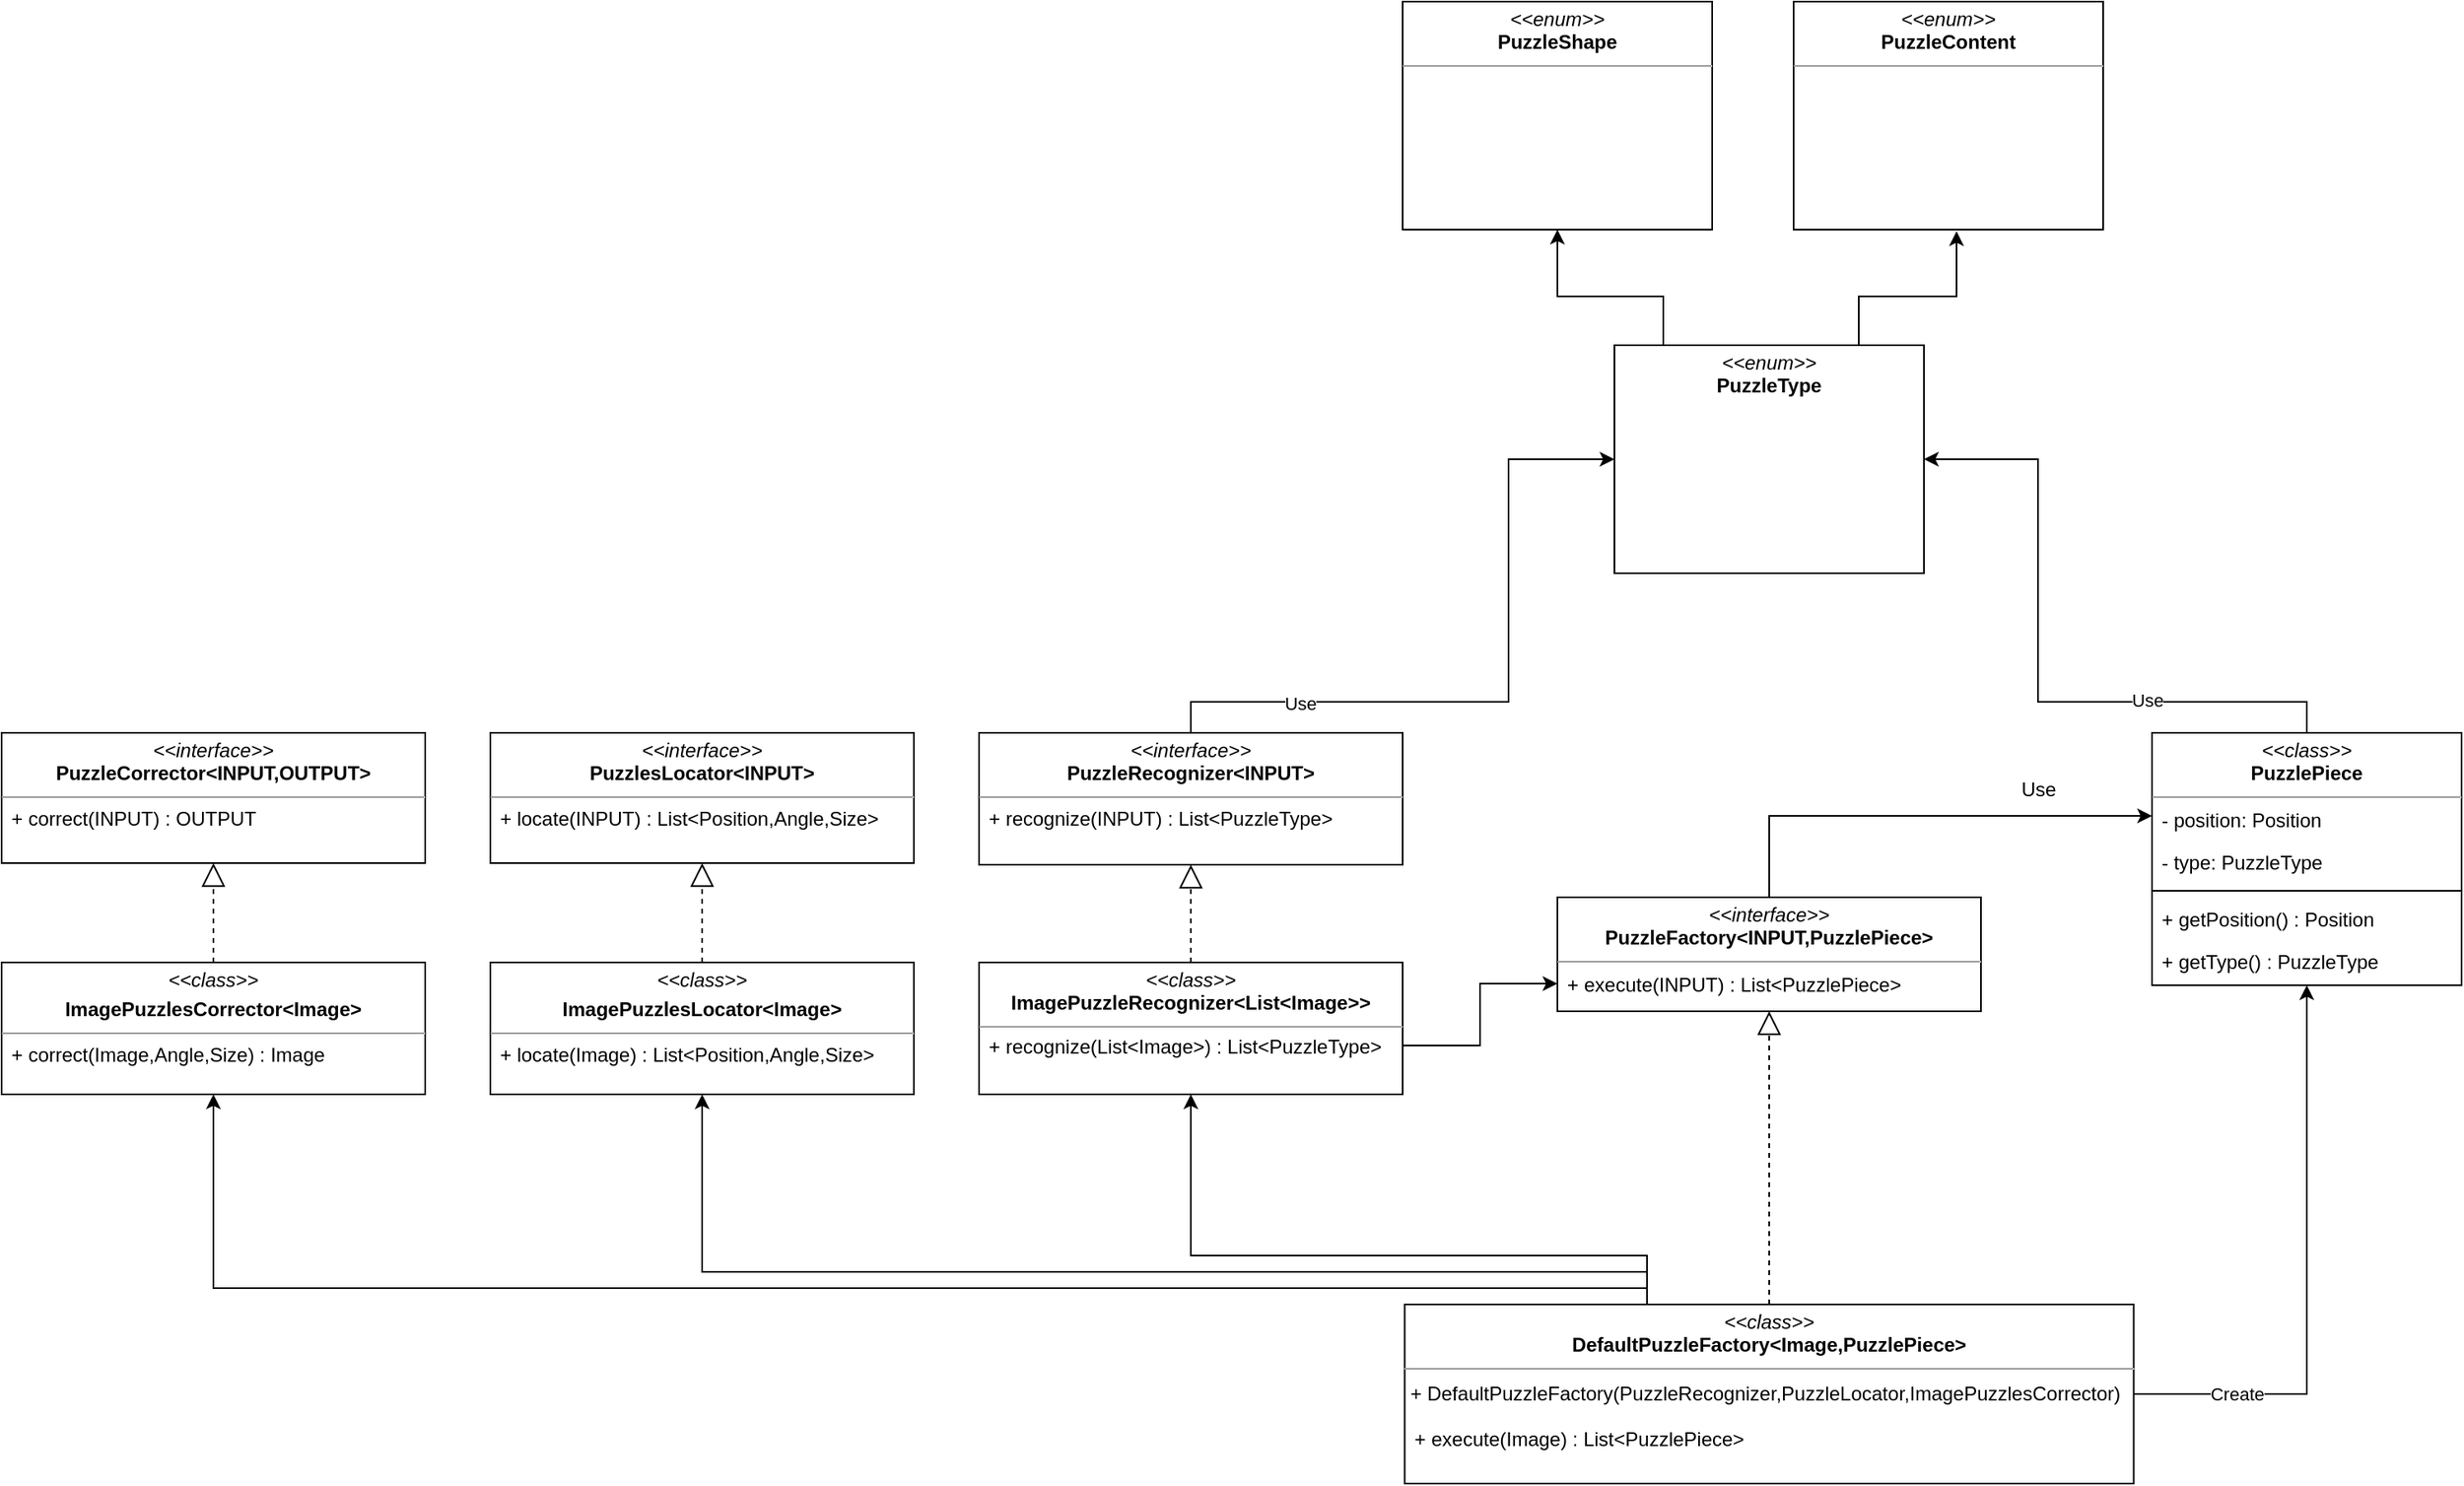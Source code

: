 <mxfile version="15.8.7" type="device" pages="2"><diagram name="object" id="c4acf3e9-155e-7222-9cf6-157b1a14988f"><mxGraphModel dx="3122" dy="1965" grid="1" gridSize="10" guides="1" tooltips="1" connect="1" arrows="1" fold="1" page="1" pageScale="1" pageWidth="850" pageHeight="1100" background="none" math="0" shadow="0"><root><mxCell id="0"/><mxCell id="1" parent="0"/><mxCell id="oeRCzLOTtPUETflYVEnS-108" style="edgeStyle=orthogonalEdgeStyle;rounded=0;orthogonalLoop=1;jettySize=auto;html=1;entryX=1;entryY=0.5;entryDx=0;entryDy=0;" parent="1" target="oeRCzLOTtPUETflYVEnS-70" edge="1"><mxGeometry relative="1" as="geometry"><mxPoint x="455" y="180" as="sourcePoint"/><Array as="points"><mxPoint x="455" y="160"/><mxPoint x="290" y="160"/><mxPoint x="290" y="11"/></Array></mxGeometry></mxCell><mxCell id="oeRCzLOTtPUETflYVEnS-109" value="Use" style="edgeLabel;html=1;align=center;verticalAlign=middle;resizable=0;points=[];" parent="oeRCzLOTtPUETflYVEnS-108" vertex="1" connectable="0"><mxGeometry x="-0.417" y="-1" relative="1" as="geometry"><mxPoint as="offset"/></mxGeometry></mxCell><mxCell id="oeRCzLOTtPUETflYVEnS-1" value="&lt;p style=&quot;margin: 0px ; margin-top: 4px ; text-align: center&quot;&gt;&lt;i&gt;&amp;lt;&amp;lt;enum&amp;gt;&amp;gt;&lt;/i&gt;&lt;br&gt;&lt;b&gt;PuzzleShape&lt;/b&gt;&lt;/p&gt;&lt;hr size=&quot;1&quot;&gt;&lt;p style=&quot;margin: 0px ; margin-left: 4px&quot;&gt;&lt;br&gt;&lt;/p&gt;" style="verticalAlign=top;align=left;overflow=fill;fontSize=12;fontFamily=Helvetica;html=1;rounded=0;shadow=0;comic=0;labelBackgroundColor=none;strokeWidth=1" parent="1" vertex="1"><mxGeometry x="-100" y="-270" width="190" height="140" as="geometry"/></mxCell><mxCell id="oeRCzLOTtPUETflYVEnS-11" value="&lt;p style=&quot;margin: 0px ; margin-top: 4px ; text-align: center&quot;&gt;&lt;i&gt;&amp;lt;&amp;lt;enum&amp;gt;&amp;gt;&lt;/i&gt;&lt;br&gt;&lt;b&gt;PuzzleContent&lt;/b&gt;&lt;/p&gt;&lt;hr size=&quot;1&quot;&gt;&lt;p style=&quot;margin: 0px ; margin-left: 4px&quot;&gt;&lt;br&gt;&lt;/p&gt;" style="verticalAlign=top;align=left;overflow=fill;fontSize=12;fontFamily=Helvetica;html=1;rounded=0;shadow=0;comic=0;labelBackgroundColor=none;strokeWidth=1" parent="1" vertex="1"><mxGeometry x="140" y="-270" width="190" height="140" as="geometry"/></mxCell><mxCell id="oeRCzLOTtPUETflYVEnS-71" style="edgeStyle=orthogonalEdgeStyle;rounded=0;orthogonalLoop=1;jettySize=auto;html=1;" parent="1" source="oeRCzLOTtPUETflYVEnS-38" edge="1"><mxGeometry relative="1" as="geometry"><mxPoint x="360" y="230" as="targetPoint"/><Array as="points"><mxPoint x="360" y="230"/></Array></mxGeometry></mxCell><mxCell id="oeRCzLOTtPUETflYVEnS-38" value="&lt;p style=&quot;margin: 0px ; margin-top: 4px ; text-align: center&quot;&gt;&lt;i&gt;&amp;lt;&amp;lt;interface&amp;gt;&amp;gt;&lt;/i&gt;&lt;br&gt;&lt;b&gt;PuzzleFactory&amp;lt;INPUT,PuzzlePiece&amp;gt;&lt;/b&gt;&lt;/p&gt;&lt;hr size=&quot;1&quot;&gt;&lt;p style=&quot;margin: 0px ; margin-left: 4px&quot;&gt;&lt;br&gt;&lt;/p&gt;" style="verticalAlign=top;align=left;overflow=fill;fontSize=12;fontFamily=Helvetica;html=1;rounded=0;shadow=0;comic=0;labelBackgroundColor=none;strokeWidth=1" parent="1" vertex="1"><mxGeometry x="-5" y="280" width="260" height="70" as="geometry"/></mxCell><mxCell id="oeRCzLOTtPUETflYVEnS-42" value="+ execute(INPUT) : List&lt;PuzzlePiece&gt;" style="text;strokeColor=none;fillColor=none;align=left;verticalAlign=top;spacingLeft=4;spacingRight=4;overflow=hidden;rotatable=0;points=[[0,0.5],[1,0.5]];portConstraint=eastwest;" parent="1" vertex="1"><mxGeometry x="-5" y="320" width="260" height="26" as="geometry"/></mxCell><mxCell id="oeRCzLOTtPUETflYVEnS-44" value="&lt;p style=&quot;margin: 0px ; margin-top: 4px ; text-align: center&quot;&gt;&lt;i&gt;&amp;lt;&amp;lt;class&amp;gt;&amp;gt;&lt;/i&gt;&lt;br&gt;&lt;b&gt;PuzzlePiece&lt;/b&gt;&lt;/p&gt;&lt;hr size=&quot;1&quot;&gt;&lt;p style=&quot;margin: 0px ; margin-left: 4px&quot;&gt;&lt;br&gt;&lt;/p&gt;" style="verticalAlign=top;align=left;overflow=fill;fontSize=12;fontFamily=Helvetica;html=1;rounded=0;shadow=0;comic=0;labelBackgroundColor=none;strokeWidth=1" parent="1" vertex="1"><mxGeometry x="360" y="179" width="190" height="155" as="geometry"/></mxCell><mxCell id="oeRCzLOTtPUETflYVEnS-46" value="- position: Position" style="text;strokeColor=none;fillColor=none;align=left;verticalAlign=top;spacingLeft=4;spacingRight=4;overflow=hidden;rotatable=0;points=[[0,0.5],[1,0.5]];portConstraint=eastwest;" parent="1" vertex="1"><mxGeometry x="360" y="219" width="130" height="26" as="geometry"/></mxCell><mxCell id="oeRCzLOTtPUETflYVEnS-47" value="" style="line;strokeWidth=1;fillColor=none;align=left;verticalAlign=middle;spacingTop=-1;spacingLeft=3;spacingRight=3;rotatable=0;labelPosition=right;points=[];portConstraint=eastwest;" parent="1" vertex="1"><mxGeometry x="360" y="272" width="190" height="8" as="geometry"/></mxCell><mxCell id="oeRCzLOTtPUETflYVEnS-48" value="+ getPosition() : Position" style="text;strokeColor=none;fillColor=none;align=left;verticalAlign=top;spacingLeft=4;spacingRight=4;overflow=hidden;rotatable=0;points=[[0,0.5],[1,0.5]];portConstraint=eastwest;" parent="1" vertex="1"><mxGeometry x="360" y="280" width="170" height="26" as="geometry"/></mxCell><mxCell id="oeRCzLOTtPUETflYVEnS-110" style="edgeStyle=orthogonalEdgeStyle;rounded=0;orthogonalLoop=1;jettySize=auto;html=1;entryX=0;entryY=0.5;entryDx=0;entryDy=0;" parent="1" source="oeRCzLOTtPUETflYVEnS-66" target="oeRCzLOTtPUETflYVEnS-70" edge="1"><mxGeometry relative="1" as="geometry"><Array as="points"><mxPoint x="-230" y="160"/><mxPoint x="-35" y="160"/><mxPoint x="-35" y="11"/></Array></mxGeometry></mxCell><mxCell id="oeRCzLOTtPUETflYVEnS-111" value="Use" style="edgeLabel;html=1;align=center;verticalAlign=middle;resizable=0;points=[];" parent="oeRCzLOTtPUETflYVEnS-110" vertex="1" connectable="0"><mxGeometry x="-0.597" y="-1" relative="1" as="geometry"><mxPoint as="offset"/></mxGeometry></mxCell><mxCell id="oeRCzLOTtPUETflYVEnS-66" value="&lt;p style=&quot;margin: 0px ; margin-top: 4px ; text-align: center&quot;&gt;&lt;i&gt;&amp;lt;&amp;lt;interface&amp;gt;&amp;gt;&lt;/i&gt;&lt;br&gt;&lt;b&gt;Puzzle&lt;/b&gt;&lt;b&gt;Recognizer&amp;lt;INPUT&amp;gt;&lt;/b&gt;&lt;br&gt;&lt;/p&gt;&lt;hr size=&quot;1&quot;&gt;&lt;p style=&quot;margin: 0px ; margin-left: 4px&quot;&gt;&lt;br&gt;&lt;/p&gt;" style="verticalAlign=top;align=left;overflow=fill;fontSize=12;fontFamily=Helvetica;html=1;rounded=0;shadow=0;comic=0;labelBackgroundColor=none;strokeWidth=1" parent="1" vertex="1"><mxGeometry x="-360" y="179" width="260" height="81" as="geometry"/></mxCell><mxCell id="E1w4tvRsP_fP_iXf0OQ6-1" style="edgeStyle=orthogonalEdgeStyle;rounded=0;orthogonalLoop=1;jettySize=auto;html=1;" edge="1" parent="1" source="oeRCzLOTtPUETflYVEnS-67" target="oeRCzLOTtPUETflYVEnS-44"><mxGeometry relative="1" as="geometry"/></mxCell><mxCell id="E1w4tvRsP_fP_iXf0OQ6-2" value="Create" style="edgeLabel;html=1;align=center;verticalAlign=middle;resizable=0;points=[];" vertex="1" connectable="0" parent="E1w4tvRsP_fP_iXf0OQ6-1"><mxGeometry x="-0.65" y="-3" relative="1" as="geometry"><mxPoint y="-3" as="offset"/></mxGeometry></mxCell><mxCell id="E1w4tvRsP_fP_iXf0OQ6-12" style="edgeStyle=orthogonalEdgeStyle;rounded=0;orthogonalLoop=1;jettySize=auto;html=1;entryX=0.5;entryY=1;entryDx=0;entryDy=0;" edge="1" parent="1" source="oeRCzLOTtPUETflYVEnS-67" target="E1w4tvRsP_fP_iXf0OQ6-4"><mxGeometry relative="1" as="geometry"><Array as="points"><mxPoint x="50" y="500"/><mxPoint x="-230" y="500"/></Array></mxGeometry></mxCell><mxCell id="E1w4tvRsP_fP_iXf0OQ6-13" style="edgeStyle=orthogonalEdgeStyle;rounded=0;orthogonalLoop=1;jettySize=auto;html=1;entryX=0.5;entryY=1;entryDx=0;entryDy=0;" edge="1" parent="1" source="oeRCzLOTtPUETflYVEnS-67" target="E1w4tvRsP_fP_iXf0OQ6-5"><mxGeometry relative="1" as="geometry"><Array as="points"><mxPoint x="50" y="510"/><mxPoint x="-530" y="510"/></Array></mxGeometry></mxCell><mxCell id="E1w4tvRsP_fP_iXf0OQ6-19" style="edgeStyle=orthogonalEdgeStyle;rounded=0;orthogonalLoop=1;jettySize=auto;html=1;exitX=0.25;exitY=0;exitDx=0;exitDy=0;" edge="1" parent="1" source="oeRCzLOTtPUETflYVEnS-67" target="E1w4tvRsP_fP_iXf0OQ6-16"><mxGeometry relative="1" as="geometry"><Array as="points"><mxPoint x="50" y="530"/><mxPoint x="50" y="520"/><mxPoint x="-830" y="520"/></Array></mxGeometry></mxCell><mxCell id="oeRCzLOTtPUETflYVEnS-67" value="&lt;p style=&quot;margin: 0px ; margin-top: 4px ; text-align: center&quot;&gt;&lt;i&gt;&amp;lt;&amp;lt;class&amp;gt;&amp;gt;&lt;/i&gt;&lt;br&gt;&lt;b&gt;DefaultPuzzleFactory&amp;lt;Image,PuzzlePiece&amp;gt;&lt;/b&gt;&lt;/p&gt;&lt;hr size=&quot;1&quot;&gt;&lt;p style=&quot;margin: 0px ; margin-left: 4px&quot;&gt;&lt;br&gt;&lt;/p&gt;" style="verticalAlign=top;align=left;overflow=fill;fontSize=12;fontFamily=Helvetica;html=1;rounded=0;shadow=0;comic=0;labelBackgroundColor=none;strokeWidth=1" parent="1" vertex="1"><mxGeometry x="-98.75" y="530" width="447.5" height="110" as="geometry"/></mxCell><mxCell id="oeRCzLOTtPUETflYVEnS-68" value="+ execute(Image) : List&lt;PuzzlePiece&gt;" style="text;strokeColor=none;fillColor=none;align=left;verticalAlign=top;spacingLeft=4;spacingRight=4;overflow=hidden;rotatable=0;points=[[0,0.5],[1,0.5]];portConstraint=eastwest;" parent="1" vertex="1"><mxGeometry x="-98.75" y="599" width="260" height="26" as="geometry"/></mxCell><mxCell id="oeRCzLOTtPUETflYVEnS-74" style="edgeStyle=orthogonalEdgeStyle;rounded=0;orthogonalLoop=1;jettySize=auto;html=1;entryX=0.5;entryY=1;entryDx=0;entryDy=0;" parent="1" source="oeRCzLOTtPUETflYVEnS-70" target="oeRCzLOTtPUETflYVEnS-1" edge="1"><mxGeometry relative="1" as="geometry"><Array as="points"><mxPoint x="60" y="-89"/><mxPoint x="-5" y="-89"/></Array></mxGeometry></mxCell><mxCell id="oeRCzLOTtPUETflYVEnS-75" style="edgeStyle=orthogonalEdgeStyle;rounded=0;orthogonalLoop=1;jettySize=auto;html=1;" parent="1" source="oeRCzLOTtPUETflYVEnS-70" edge="1"><mxGeometry relative="1" as="geometry"><mxPoint x="240" y="-129" as="targetPoint"/><Array as="points"><mxPoint x="180" y="-89"/><mxPoint x="240" y="-89"/></Array></mxGeometry></mxCell><mxCell id="oeRCzLOTtPUETflYVEnS-70" value="&lt;p style=&quot;margin: 0px ; margin-top: 4px ; text-align: center&quot;&gt;&lt;i&gt;&amp;lt;&amp;lt;enum&amp;gt;&amp;gt;&lt;/i&gt;&lt;br&gt;&lt;b&gt;PuzzleType&lt;/b&gt;&lt;/p&gt;" style="verticalAlign=top;align=left;overflow=fill;fontSize=12;fontFamily=Helvetica;html=1;rounded=0;shadow=0;comic=0;labelBackgroundColor=none;strokeWidth=1" parent="1" vertex="1"><mxGeometry x="30" y="-59" width="190" height="140" as="geometry"/></mxCell><mxCell id="oeRCzLOTtPUETflYVEnS-72" value="Use" style="text;html=1;align=center;verticalAlign=middle;resizable=0;points=[];autosize=1;strokeColor=none;fillColor=none;" parent="1" vertex="1"><mxGeometry x="270" y="204" width="40" height="20" as="geometry"/></mxCell><mxCell id="oeRCzLOTtPUETflYVEnS-73" value="" style="endArrow=block;dashed=1;endFill=0;endSize=12;html=1;rounded=0;entryX=0.5;entryY=1;entryDx=0;entryDy=0;exitX=0.5;exitY=0;exitDx=0;exitDy=0;" parent="1" source="oeRCzLOTtPUETflYVEnS-67" target="oeRCzLOTtPUETflYVEnS-38" edge="1"><mxGeometry width="160" relative="1" as="geometry"><mxPoint x="-10" y="470" as="sourcePoint"/><mxPoint x="150" y="470" as="targetPoint"/></mxGeometry></mxCell><mxCell id="oeRCzLOTtPUETflYVEnS-79" value="+ recognize(INPUT) : List&lt;PuzzleType&gt;" style="text;strokeColor=none;fillColor=none;align=left;verticalAlign=top;spacingLeft=4;spacingRight=4;overflow=hidden;rotatable=0;points=[[0,0.5],[1,0.5]];portConstraint=eastwest;" parent="1" vertex="1"><mxGeometry x="-360" y="218" width="260" height="26" as="geometry"/></mxCell><mxCell id="oeRCzLOTtPUETflYVEnS-87" value="&lt;p style=&quot;margin: 0px ; margin-top: 4px ; text-align: center&quot;&gt;&lt;i&gt;&amp;lt;&amp;lt;interface&amp;gt;&amp;gt;&lt;/i&gt;&lt;br&gt;&lt;b&gt;PuzzlesLocator&amp;lt;INPUT&amp;gt;&lt;/b&gt;&lt;br&gt;&lt;/p&gt;&lt;hr size=&quot;1&quot;&gt;&lt;p style=&quot;margin: 0px ; margin-left: 4px&quot;&gt;&lt;br&gt;&lt;/p&gt;" style="verticalAlign=top;align=left;overflow=fill;fontSize=12;fontFamily=Helvetica;html=1;rounded=0;shadow=0;comic=0;labelBackgroundColor=none;strokeWidth=1" parent="1" vertex="1"><mxGeometry x="-660" y="179" width="260" height="80" as="geometry"/></mxCell><mxCell id="oeRCzLOTtPUETflYVEnS-88" value="+ locate(INPUT) : List&lt;Position,Angle,Size&gt;" style="text;strokeColor=none;fillColor=none;align=left;verticalAlign=top;spacingLeft=4;spacingRight=4;overflow=hidden;rotatable=0;points=[[0,0.5],[1,0.5]];portConstraint=eastwest;" parent="1" vertex="1"><mxGeometry x="-660" y="218" width="260" height="26" as="geometry"/></mxCell><mxCell id="oeRCzLOTtPUETflYVEnS-102" value="+ DefaultPuzzleFactory(PuzzleRecognizer,PuzzleLocator,ImagePuzzlesCorrector)" style="text;strokeColor=none;fillColor=none;align=left;verticalAlign=top;spacingLeft=4;spacingRight=4;overflow=hidden;rotatable=0;points=[[0,0.5],[1,0.5]];portConstraint=eastwest;fontStyle=0" parent="1" vertex="1"><mxGeometry x="-101.25" y="571" width="450" height="28" as="geometry"/></mxCell><mxCell id="oeRCzLOTtPUETflYVEnS-105" value="+ getType() : PuzzleType" style="text;strokeColor=none;fillColor=none;align=left;verticalAlign=top;spacingLeft=4;spacingRight=4;overflow=hidden;rotatable=0;points=[[0,0.5],[1,0.5]];portConstraint=eastwest;" parent="1" vertex="1"><mxGeometry x="360" y="306" width="160" height="26" as="geometry"/></mxCell><mxCell id="oeRCzLOTtPUETflYVEnS-106" value="- type: PuzzleType" style="text;strokeColor=none;fillColor=none;align=left;verticalAlign=top;spacingLeft=4;spacingRight=4;overflow=hidden;rotatable=0;points=[[0,0.5],[1,0.5]];portConstraint=eastwest;" parent="1" vertex="1"><mxGeometry x="360" y="245" width="130" height="26" as="geometry"/></mxCell><mxCell id="E1w4tvRsP_fP_iXf0OQ6-4" value="&lt;p style=&quot;margin: 0px ; margin-top: 4px ; text-align: center&quot;&gt;&lt;i&gt;&amp;lt;&amp;lt;class&amp;gt;&amp;gt;&lt;/i&gt;&lt;br&gt;&lt;b&gt;ImagePuzzle&lt;/b&gt;&lt;b&gt;Recognizer&amp;lt;List&amp;lt;Image&amp;gt;&amp;gt;&lt;/b&gt;&lt;br&gt;&lt;/p&gt;&lt;hr size=&quot;1&quot;&gt;&lt;p style=&quot;margin: 0px ; margin-left: 4px&quot;&gt;&lt;br&gt;&lt;/p&gt;" style="verticalAlign=top;align=left;overflow=fill;fontSize=12;fontFamily=Helvetica;html=1;rounded=0;shadow=0;comic=0;labelBackgroundColor=none;strokeWidth=1" vertex="1" parent="1"><mxGeometry x="-360" y="320" width="260" height="81" as="geometry"/></mxCell><mxCell id="E1w4tvRsP_fP_iXf0OQ6-5" value="&lt;p style=&quot;margin: 0px ; margin-top: 4px ; text-align: center&quot;&gt;&lt;i&gt;&amp;lt;&amp;lt;class&lt;/i&gt;&lt;i&gt;&amp;gt;&amp;gt;&lt;/i&gt;&lt;/p&gt;&lt;p style=&quot;margin: 0px ; margin-top: 4px ; text-align: center&quot;&gt;&lt;b&gt;ImagePuzzlesLocator&amp;lt;Image&amp;gt;&lt;/b&gt;&lt;br&gt;&lt;/p&gt;&lt;hr size=&quot;1&quot;&gt;&lt;p style=&quot;margin: 0px ; margin-left: 4px&quot;&gt;&lt;br&gt;&lt;/p&gt;" style="verticalAlign=top;align=left;overflow=fill;fontSize=12;fontFamily=Helvetica;html=1;rounded=0;shadow=0;comic=0;labelBackgroundColor=none;strokeWidth=1" vertex="1" parent="1"><mxGeometry x="-660" y="320" width="260" height="81" as="geometry"/></mxCell><mxCell id="E1w4tvRsP_fP_iXf0OQ6-6" value="" style="endArrow=block;dashed=1;endFill=0;endSize=12;html=1;rounded=0;entryX=0.5;entryY=1;entryDx=0;entryDy=0;exitX=0.5;exitY=0;exitDx=0;exitDy=0;" edge="1" parent="1" source="E1w4tvRsP_fP_iXf0OQ6-5" target="oeRCzLOTtPUETflYVEnS-87"><mxGeometry width="160" relative="1" as="geometry"><mxPoint x="-530.42" y="490" as="sourcePoint"/><mxPoint x="-530.42" y="310" as="targetPoint"/></mxGeometry></mxCell><mxCell id="E1w4tvRsP_fP_iXf0OQ6-8" value="+ locate(Image) : List&lt;Position,Angle,Size&gt;" style="text;strokeColor=none;fillColor=none;align=left;verticalAlign=top;spacingLeft=4;spacingRight=4;overflow=hidden;rotatable=0;points=[[0,0.5],[1,0.5]];portConstraint=eastwest;" vertex="1" parent="1"><mxGeometry x="-660" y="363" width="260" height="26" as="geometry"/></mxCell><mxCell id="E1MQ75YPVD3N_QBy8-zP-1" value="" style="edgeStyle=orthogonalEdgeStyle;rounded=0;orthogonalLoop=1;jettySize=auto;html=1;" edge="1" parent="1" source="E1w4tvRsP_fP_iXf0OQ6-10" target="oeRCzLOTtPUETflYVEnS-42"><mxGeometry relative="1" as="geometry"/></mxCell><mxCell id="E1w4tvRsP_fP_iXf0OQ6-10" value="+ recognize(List&lt;Image&gt;) : List&lt;PuzzleType&gt;" style="text;strokeColor=none;fillColor=none;align=left;verticalAlign=top;spacingLeft=4;spacingRight=4;overflow=hidden;rotatable=0;points=[[0,0.5],[1,0.5]];portConstraint=eastwest;" vertex="1" parent="1"><mxGeometry x="-360" y="358" width="260" height="26" as="geometry"/></mxCell><mxCell id="E1w4tvRsP_fP_iXf0OQ6-11" value="" style="endArrow=block;dashed=1;endFill=0;endSize=12;html=1;rounded=0;entryX=0.5;entryY=1;entryDx=0;entryDy=0;exitX=0.5;exitY=0;exitDx=0;exitDy=0;" edge="1" parent="1" source="E1w4tvRsP_fP_iXf0OQ6-4" target="oeRCzLOTtPUETflYVEnS-66"><mxGeometry width="160" relative="1" as="geometry"><mxPoint x="-520" y="330.0" as="sourcePoint"/><mxPoint x="-520" y="269" as="targetPoint"/></mxGeometry></mxCell><mxCell id="E1w4tvRsP_fP_iXf0OQ6-14" value="&lt;p style=&quot;margin: 0px ; margin-top: 4px ; text-align: center&quot;&gt;&lt;i&gt;&amp;lt;&amp;lt;interface&amp;gt;&amp;gt;&lt;/i&gt;&lt;br&gt;&lt;b&gt;PuzzleCorrector&amp;lt;INPUT,OUTPUT&amp;gt;&lt;/b&gt;&lt;br&gt;&lt;/p&gt;&lt;hr size=&quot;1&quot;&gt;&lt;p style=&quot;margin: 0px ; margin-left: 4px&quot;&gt;&lt;br&gt;&lt;/p&gt;" style="verticalAlign=top;align=left;overflow=fill;fontSize=12;fontFamily=Helvetica;html=1;rounded=0;shadow=0;comic=0;labelBackgroundColor=none;strokeWidth=1" vertex="1" parent="1"><mxGeometry x="-960" y="179" width="260" height="80" as="geometry"/></mxCell><mxCell id="E1w4tvRsP_fP_iXf0OQ6-15" value="+ correct(INPUT) : OUTPUT" style="text;strokeColor=none;fillColor=none;align=left;verticalAlign=top;spacingLeft=4;spacingRight=4;overflow=hidden;rotatable=0;points=[[0,0.5],[1,0.5]];portConstraint=eastwest;" vertex="1" parent="1"><mxGeometry x="-960" y="218" width="260" height="26" as="geometry"/></mxCell><mxCell id="E1w4tvRsP_fP_iXf0OQ6-16" value="&lt;p style=&quot;margin: 0px ; margin-top: 4px ; text-align: center&quot;&gt;&lt;i&gt;&amp;lt;&amp;lt;class&lt;/i&gt;&lt;i&gt;&amp;gt;&amp;gt;&lt;/i&gt;&lt;/p&gt;&lt;p style=&quot;margin: 0px ; margin-top: 4px ; text-align: center&quot;&gt;&lt;b&gt;ImagePuzzlesCorrector&amp;lt;Image&amp;gt;&lt;/b&gt;&lt;br&gt;&lt;/p&gt;&lt;hr size=&quot;1&quot;&gt;&lt;p style=&quot;margin: 0px ; margin-left: 4px&quot;&gt;&lt;br&gt;&lt;/p&gt;" style="verticalAlign=top;align=left;overflow=fill;fontSize=12;fontFamily=Helvetica;html=1;rounded=0;shadow=0;comic=0;labelBackgroundColor=none;strokeWidth=1" vertex="1" parent="1"><mxGeometry x="-960" y="320" width="260" height="81" as="geometry"/></mxCell><mxCell id="E1w4tvRsP_fP_iXf0OQ6-17" value="" style="endArrow=block;dashed=1;endFill=0;endSize=12;html=1;rounded=0;entryX=0.5;entryY=1;entryDx=0;entryDy=0;exitX=0.5;exitY=0;exitDx=0;exitDy=0;" edge="1" parent="1" source="E1w4tvRsP_fP_iXf0OQ6-16" target="E1w4tvRsP_fP_iXf0OQ6-14"><mxGeometry width="160" relative="1" as="geometry"><mxPoint x="-840" y="363.5" as="sourcePoint"/><mxPoint x="-840" y="302.5" as="targetPoint"/></mxGeometry></mxCell><mxCell id="E1w4tvRsP_fP_iXf0OQ6-18" value="+ correct(Image,Angle,Size) : Image" style="text;strokeColor=none;fillColor=none;align=left;verticalAlign=top;spacingLeft=4;spacingRight=4;overflow=hidden;rotatable=0;points=[[0,0.5],[1,0.5]];portConstraint=eastwest;" vertex="1" parent="1"><mxGeometry x="-960" y="363" width="260" height="26" as="geometry"/></mxCell></root></mxGraphModel></diagram><diagram id="e_VlKEC_8jZyctFYATOx" name="lifetime"><mxGraphModel dx="981" dy="597" grid="1" gridSize="10" guides="1" tooltips="1" connect="1" arrows="1" fold="1" page="1" pageScale="1" pageWidth="827" pageHeight="1169" math="0" shadow="0"><root><mxCell id="hbvrtEyNmyRHY1Xss8SD-0"/><mxCell id="hbvrtEyNmyRHY1Xss8SD-1" parent="hbvrtEyNmyRHY1Xss8SD-0"/><mxCell id="hbvrtEyNmyRHY1Xss8SD-4" value="PuzzleCorrector" style="shape=umlLifeline;perimeter=lifelinePerimeter;whiteSpace=wrap;html=1;container=1;collapsible=0;recursiveResize=0;outlineConnect=0;" vertex="1" parent="hbvrtEyNmyRHY1Xss8SD-1"><mxGeometry x="490" y="260" width="100" height="460" as="geometry"/></mxCell><mxCell id="OoUc7ztH_zSrvywowIMr-0" value="" style="html=1;points=[];perimeter=orthogonalPerimeter;" vertex="1" parent="hbvrtEyNmyRHY1Xss8SD-4"><mxGeometry x="45" y="210" width="10" height="80" as="geometry"/></mxCell><mxCell id="UCXvoyRpjakJ17WmotCx-0" value="main" style="shape=umlLifeline;perimeter=lifelinePerimeter;whiteSpace=wrap;html=1;container=1;collapsible=0;recursiveResize=0;outlineConnect=0;" vertex="1" parent="hbvrtEyNmyRHY1Xss8SD-1"><mxGeometry x="30" y="260" width="100" height="460" as="geometry"/></mxCell><mxCell id="qVq-Sc4A7R1S3q5HXu9C-5" value="" style="rounded=0;whiteSpace=wrap;html=1;" vertex="1" parent="UCXvoyRpjakJ17WmotCx-0"><mxGeometry x="45" y="60" width="10" height="390" as="geometry"/></mxCell><mxCell id="UCXvoyRpjakJ17WmotCx-1" value="PuzzlesLocator" style="shape=umlLifeline;perimeter=lifelinePerimeter;whiteSpace=wrap;html=1;container=1;collapsible=0;recursiveResize=0;outlineConnect=0;" vertex="1" parent="hbvrtEyNmyRHY1Xss8SD-1"><mxGeometry x="350" y="260" width="100" height="460" as="geometry"/></mxCell><mxCell id="gnb3QNmQxqwByultIDOu-3" value="" style="html=1;points=[];perimeter=orthogonalPerimeter;" vertex="1" parent="UCXvoyRpjakJ17WmotCx-1"><mxGeometry x="45" y="90" width="10" height="80" as="geometry"/></mxCell><mxCell id="UCXvoyRpjakJ17WmotCx-2" value="PuzzleRecognizer" style="shape=umlLifeline;perimeter=lifelinePerimeter;whiteSpace=wrap;html=1;container=1;collapsible=0;recursiveResize=0;outlineConnect=0;" vertex="1" parent="hbvrtEyNmyRHY1Xss8SD-1"><mxGeometry x="620" y="260" width="100" height="460" as="geometry"/></mxCell><mxCell id="OoUc7ztH_zSrvywowIMr-3" value="" style="html=1;points=[];perimeter=orthogonalPerimeter;" vertex="1" parent="UCXvoyRpjakJ17WmotCx-2"><mxGeometry x="45" y="330" width="10" height="80" as="geometry"/></mxCell><mxCell id="akFWn8Ks5J4SKPLU6lEa-0" value="PuzzleFactory" style="shape=umlLifeline;perimeter=lifelinePerimeter;whiteSpace=wrap;html=1;container=1;collapsible=0;recursiveResize=0;outlineConnect=0;" vertex="1" parent="hbvrtEyNmyRHY1Xss8SD-1"><mxGeometry x="180" y="260" width="100" height="460" as="geometry"/></mxCell><mxCell id="gnb3QNmQxqwByultIDOu-0" value="" style="html=1;points=[];perimeter=orthogonalPerimeter;" vertex="1" parent="akFWn8Ks5J4SKPLU6lEa-0"><mxGeometry x="45" y="80" width="10" height="370" as="geometry"/></mxCell><mxCell id="gnb3QNmQxqwByultIDOu-2" value="return" style="html=1;verticalAlign=bottom;endArrow=open;dashed=1;endSize=8;exitX=0;exitY=0.95;rounded=0;" edge="1" source="gnb3QNmQxqwByultIDOu-0" parent="hbvrtEyNmyRHY1Xss8SD-1" target="UCXvoyRpjakJ17WmotCx-0"><mxGeometry relative="1" as="geometry"><mxPoint x="140" y="435" as="targetPoint"/></mxGeometry></mxCell><mxCell id="gnb3QNmQxqwByultIDOu-1" value="&lt;span style=&quot;font-size: 12px ; text-align: left ; background-color: rgb(248 , 249 , 250)&quot;&gt;execute&lt;/span&gt;" style="html=1;verticalAlign=bottom;endArrow=block;entryX=0;entryY=0;rounded=0;" edge="1" target="gnb3QNmQxqwByultIDOu-0" parent="hbvrtEyNmyRHY1Xss8SD-1" source="UCXvoyRpjakJ17WmotCx-0"><mxGeometry relative="1" as="geometry"><mxPoint x="150" y="330" as="sourcePoint"/></mxGeometry></mxCell><mxCell id="gnb3QNmQxqwByultIDOu-4" value="&lt;span style=&quot;font-size: 12px ; text-align: left ; background-color: rgb(248 , 249 , 250)&quot;&gt;locate(Image)&lt;/span&gt;" style="html=1;verticalAlign=bottom;endArrow=block;entryX=0;entryY=0;rounded=0;" edge="1" target="gnb3QNmQxqwByultIDOu-3" parent="hbvrtEyNmyRHY1Xss8SD-1" source="akFWn8Ks5J4SKPLU6lEa-0"><mxGeometry relative="1" as="geometry"><mxPoint x="230" y="350" as="sourcePoint"/></mxGeometry></mxCell><mxCell id="gnb3QNmQxqwByultIDOu-5" value="&lt;span style=&quot;font-size: 12px ; text-align: left ; background-color: rgb(248 , 249 , 250)&quot;&gt;List&amp;lt;Position,Angle,Size&amp;gt;&lt;/span&gt;" style="html=1;verticalAlign=bottom;endArrow=open;dashed=1;endSize=8;exitX=0;exitY=0.95;rounded=0;" edge="1" source="gnb3QNmQxqwByultIDOu-3" parent="hbvrtEyNmyRHY1Xss8SD-1" target="akFWn8Ks5J4SKPLU6lEa-0"><mxGeometry relative="1" as="geometry"><mxPoint x="230" y="426" as="targetPoint"/></mxGeometry></mxCell><mxCell id="OoUc7ztH_zSrvywowIMr-1" value="&lt;span style=&quot;font-size: 12px ; text-align: left ; background-color: rgb(248 , 249 , 250)&quot;&gt;correct(Image,&lt;/span&gt;&lt;span style=&quot;font-size: 12px ; text-align: left ; background-color: rgb(248 , 249 , 250)&quot;&gt;Position,Angle,Size&lt;/span&gt;&lt;span style=&quot;font-size: 12px ; text-align: left ; background-color: rgb(248 , 249 , 250)&quot;&gt;)&lt;/span&gt;" style="html=1;verticalAlign=bottom;endArrow=block;entryX=0;entryY=0;rounded=0;" edge="1" target="OoUc7ztH_zSrvywowIMr-0" parent="hbvrtEyNmyRHY1Xss8SD-1" source="akFWn8Ks5J4SKPLU6lEa-0"><mxGeometry relative="1" as="geometry"><mxPoint x="374" y="450" as="sourcePoint"/></mxGeometry></mxCell><mxCell id="OoUc7ztH_zSrvywowIMr-2" value="&lt;span style=&quot;font-size: 12px ; text-align: left ; background-color: rgb(248 , 249 , 250)&quot;&gt;Image&lt;/span&gt;" style="html=1;verticalAlign=bottom;endArrow=open;dashed=1;endSize=8;exitX=0;exitY=0.95;rounded=0;" edge="1" source="OoUc7ztH_zSrvywowIMr-0" parent="hbvrtEyNmyRHY1Xss8SD-1" target="akFWn8Ks5J4SKPLU6lEa-0"><mxGeometry relative="1" as="geometry"><mxPoint x="374" y="526" as="targetPoint"/></mxGeometry></mxCell><mxCell id="OoUc7ztH_zSrvywowIMr-4" value="&lt;span style=&quot;font-size: 12px ; text-align: left ; background-color: rgb(248 , 249 , 250)&quot;&gt;recognize(List&amp;lt;Image&amp;gt;)&lt;/span&gt;" style="html=1;verticalAlign=bottom;endArrow=block;entryX=0;entryY=0;rounded=0;" edge="1" target="OoUc7ztH_zSrvywowIMr-3" parent="hbvrtEyNmyRHY1Xss8SD-1" source="akFWn8Ks5J4SKPLU6lEa-0"><mxGeometry relative="1" as="geometry"><mxPoint x="470" y="560" as="sourcePoint"/></mxGeometry></mxCell><mxCell id="OoUc7ztH_zSrvywowIMr-5" value="&lt;span style=&quot;font-size: 12px ; text-align: left ; background-color: rgb(248 , 249 , 250)&quot;&gt;List&amp;lt;PuzzleType&amp;gt;&lt;/span&gt;" style="html=1;verticalAlign=bottom;endArrow=open;dashed=1;endSize=8;exitX=0;exitY=0.95;rounded=0;" edge="1" source="OoUc7ztH_zSrvywowIMr-3" parent="hbvrtEyNmyRHY1Xss8SD-1" target="akFWn8Ks5J4SKPLU6lEa-0"><mxGeometry relative="1" as="geometry"><mxPoint x="470" y="636" as="targetPoint"/></mxGeometry></mxCell><mxCell id="yqiiETLryT3QffNqHZcN-3" value="loop" style="shape=umlFrame;whiteSpace=wrap;html=1;" vertex="1" parent="hbvrtEyNmyRHY1Xss8SD-1"><mxGeometry x="140" y="440" width="410" height="120" as="geometry"/></mxCell></root></mxGraphModel></diagram></mxfile>